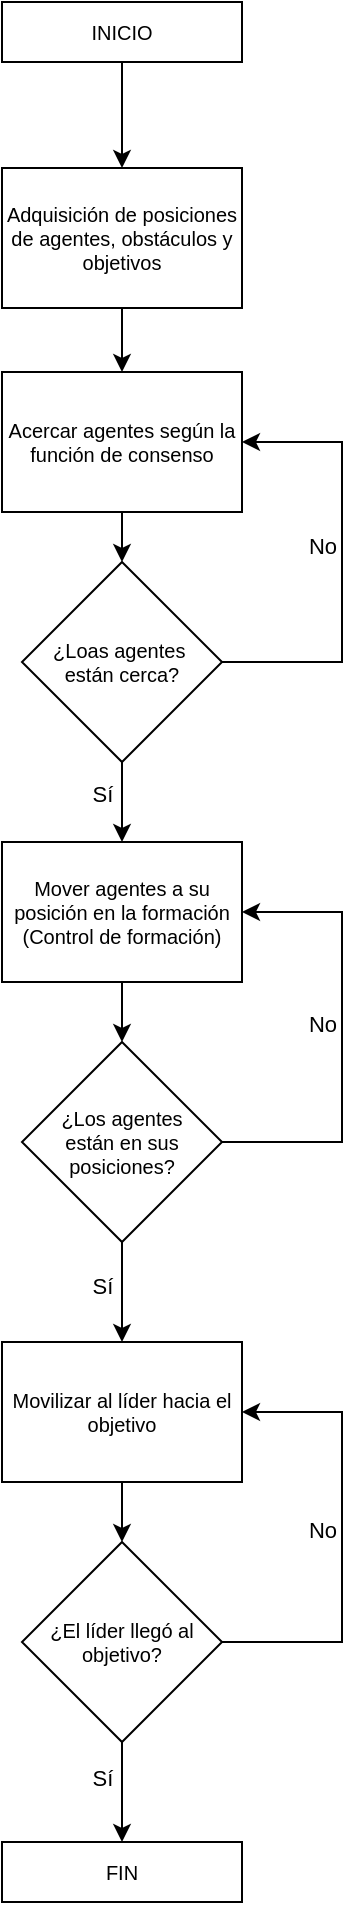 <mxfile version="24.8.3">
  <diagram name="Página-1" id="6vrjEmoiwTb1x8Nfarqo">
    <mxGraphModel dx="550" dy="934" grid="1" gridSize="10" guides="1" tooltips="1" connect="1" arrows="1" fold="1" page="1" pageScale="1" pageWidth="827" pageHeight="1169" math="0" shadow="0">
      <root>
        <mxCell id="0" />
        <mxCell id="1" parent="0" />
        <mxCell id="QjKX32XAMbgvtsEEkGVF-34" style="edgeStyle=orthogonalEdgeStyle;rounded=0;orthogonalLoop=1;jettySize=auto;html=1;entryX=0.5;entryY=0;entryDx=0;entryDy=0;" edge="1" parent="1" source="QjKX32XAMbgvtsEEkGVF-6" target="QjKX32XAMbgvtsEEkGVF-13">
          <mxGeometry relative="1" as="geometry" />
        </mxCell>
        <mxCell id="QjKX32XAMbgvtsEEkGVF-6" value="INICIO" style="rounded=0;whiteSpace=wrap;html=1;fontSize=10;" vertex="1" parent="1">
          <mxGeometry x="340" y="70" width="120" height="30" as="geometry" />
        </mxCell>
        <mxCell id="QjKX32XAMbgvtsEEkGVF-37" style="edgeStyle=orthogonalEdgeStyle;rounded=0;orthogonalLoop=1;jettySize=auto;html=1;exitX=0.5;exitY=1;exitDx=0;exitDy=0;entryX=0.5;entryY=0;entryDx=0;entryDy=0;" edge="1" parent="1" source="QjKX32XAMbgvtsEEkGVF-11" target="QjKX32XAMbgvtsEEkGVF-29">
          <mxGeometry relative="1" as="geometry" />
        </mxCell>
        <mxCell id="QjKX32XAMbgvtsEEkGVF-38" value="Sí" style="edgeLabel;html=1;align=center;verticalAlign=middle;resizable=0;points=[];" vertex="1" connectable="0" parent="QjKX32XAMbgvtsEEkGVF-37">
          <mxGeometry x="-0.2" relative="1" as="geometry">
            <mxPoint x="-10" as="offset" />
          </mxGeometry>
        </mxCell>
        <mxCell id="QjKX32XAMbgvtsEEkGVF-50" style="edgeStyle=orthogonalEdgeStyle;rounded=0;orthogonalLoop=1;jettySize=auto;html=1;exitX=1;exitY=0.5;exitDx=0;exitDy=0;entryX=1;entryY=0.5;entryDx=0;entryDy=0;" edge="1" parent="1" source="QjKX32XAMbgvtsEEkGVF-11" target="QjKX32XAMbgvtsEEkGVF-28">
          <mxGeometry relative="1" as="geometry">
            <Array as="points">
              <mxPoint x="510" y="400" />
              <mxPoint x="510" y="290" />
            </Array>
          </mxGeometry>
        </mxCell>
        <mxCell id="QjKX32XAMbgvtsEEkGVF-51" value="No" style="edgeLabel;html=1;align=center;verticalAlign=middle;resizable=0;points=[];" vertex="1" connectable="0" parent="QjKX32XAMbgvtsEEkGVF-50">
          <mxGeometry x="0.073" y="-1" relative="1" as="geometry">
            <mxPoint x="-11" as="offset" />
          </mxGeometry>
        </mxCell>
        <mxCell id="QjKX32XAMbgvtsEEkGVF-11" value="&lt;font style=&quot;font-size: 10px;&quot;&gt;¿Loas agentes&amp;nbsp;&lt;/font&gt;&lt;div&gt;&lt;font style=&quot;font-size: 10px;&quot;&gt;están cerca?&lt;/font&gt;&lt;/div&gt;" style="rhombus;whiteSpace=wrap;html=1;fontSize=10;spacing=2;spacingLeft=0;" vertex="1" parent="1">
          <mxGeometry x="350" y="350" width="100" height="100" as="geometry" />
        </mxCell>
        <mxCell id="QjKX32XAMbgvtsEEkGVF-35" style="edgeStyle=orthogonalEdgeStyle;rounded=0;orthogonalLoop=1;jettySize=auto;html=1;exitX=0.5;exitY=1;exitDx=0;exitDy=0;entryX=0.5;entryY=0;entryDx=0;entryDy=0;" edge="1" parent="1" source="QjKX32XAMbgvtsEEkGVF-13" target="QjKX32XAMbgvtsEEkGVF-28">
          <mxGeometry relative="1" as="geometry" />
        </mxCell>
        <mxCell id="QjKX32XAMbgvtsEEkGVF-13" value="Adquisición de posiciones de agentes, obstáculos y objetivos" style="rounded=0;whiteSpace=wrap;html=1;fontSize=10;" vertex="1" parent="1">
          <mxGeometry x="340" y="153" width="120" height="70" as="geometry" />
        </mxCell>
        <mxCell id="QjKX32XAMbgvtsEEkGVF-27" value="FIN" style="rounded=0;whiteSpace=wrap;html=1;fontSize=10;" vertex="1" parent="1">
          <mxGeometry x="340" y="990" width="120" height="30" as="geometry" />
        </mxCell>
        <mxCell id="QjKX32XAMbgvtsEEkGVF-36" style="edgeStyle=orthogonalEdgeStyle;rounded=0;orthogonalLoop=1;jettySize=auto;html=1;exitX=0.5;exitY=1;exitDx=0;exitDy=0;entryX=0.5;entryY=0;entryDx=0;entryDy=0;" edge="1" parent="1" source="QjKX32XAMbgvtsEEkGVF-28" target="QjKX32XAMbgvtsEEkGVF-11">
          <mxGeometry relative="1" as="geometry" />
        </mxCell>
        <mxCell id="QjKX32XAMbgvtsEEkGVF-28" value="Acercar agentes según la función de consenso" style="rounded=0;whiteSpace=wrap;html=1;fontSize=10;" vertex="1" parent="1">
          <mxGeometry x="340" y="255" width="120" height="70" as="geometry" />
        </mxCell>
        <mxCell id="QjKX32XAMbgvtsEEkGVF-39" style="edgeStyle=orthogonalEdgeStyle;rounded=0;orthogonalLoop=1;jettySize=auto;html=1;exitX=0.5;exitY=1;exitDx=0;exitDy=0;entryX=0.5;entryY=0;entryDx=0;entryDy=0;" edge="1" parent="1" source="QjKX32XAMbgvtsEEkGVF-29" target="QjKX32XAMbgvtsEEkGVF-30">
          <mxGeometry relative="1" as="geometry" />
        </mxCell>
        <mxCell id="QjKX32XAMbgvtsEEkGVF-29" value="Mover agentes a su posición en la formación (Control de formación)" style="rounded=0;whiteSpace=wrap;html=1;fontSize=10;" vertex="1" parent="1">
          <mxGeometry x="340" y="490" width="120" height="70" as="geometry" />
        </mxCell>
        <mxCell id="QjKX32XAMbgvtsEEkGVF-40" style="edgeStyle=orthogonalEdgeStyle;rounded=0;orthogonalLoop=1;jettySize=auto;html=1;exitX=0.5;exitY=1;exitDx=0;exitDy=0;entryX=0.5;entryY=0;entryDx=0;entryDy=0;" edge="1" parent="1" source="QjKX32XAMbgvtsEEkGVF-30" target="QjKX32XAMbgvtsEEkGVF-31">
          <mxGeometry relative="1" as="geometry" />
        </mxCell>
        <mxCell id="QjKX32XAMbgvtsEEkGVF-41" value="Sí" style="edgeLabel;html=1;align=center;verticalAlign=middle;resizable=0;points=[];" vertex="1" connectable="0" parent="QjKX32XAMbgvtsEEkGVF-40">
          <mxGeometry x="-0.119" relative="1" as="geometry">
            <mxPoint x="-10" as="offset" />
          </mxGeometry>
        </mxCell>
        <mxCell id="QjKX32XAMbgvtsEEkGVF-48" style="edgeStyle=orthogonalEdgeStyle;rounded=0;orthogonalLoop=1;jettySize=auto;html=1;exitX=1;exitY=0.5;exitDx=0;exitDy=0;entryX=1;entryY=0.5;entryDx=0;entryDy=0;" edge="1" parent="1" source="QjKX32XAMbgvtsEEkGVF-30" target="QjKX32XAMbgvtsEEkGVF-29">
          <mxGeometry relative="1" as="geometry">
            <Array as="points">
              <mxPoint x="510" y="640" />
              <mxPoint x="510" y="525" />
            </Array>
          </mxGeometry>
        </mxCell>
        <mxCell id="QjKX32XAMbgvtsEEkGVF-49" value="No" style="edgeLabel;html=1;align=center;verticalAlign=middle;resizable=0;points=[];" vertex="1" connectable="0" parent="QjKX32XAMbgvtsEEkGVF-48">
          <mxGeometry x="0.063" y="3" relative="1" as="geometry">
            <mxPoint x="-7" as="offset" />
          </mxGeometry>
        </mxCell>
        <mxCell id="QjKX32XAMbgvtsEEkGVF-30" value="¿Los agentes&lt;div&gt;están&amp;nbsp;&lt;span style=&quot;background-color: initial;&quot;&gt;en sus posiciones?&lt;/span&gt;&lt;/div&gt;" style="rhombus;whiteSpace=wrap;html=1;fontSize=10;spacing=2;spacingLeft=0;" vertex="1" parent="1">
          <mxGeometry x="350" y="590" width="100" height="100" as="geometry" />
        </mxCell>
        <mxCell id="QjKX32XAMbgvtsEEkGVF-42" style="edgeStyle=orthogonalEdgeStyle;rounded=0;orthogonalLoop=1;jettySize=auto;html=1;entryX=0.5;entryY=0;entryDx=0;entryDy=0;" edge="1" parent="1" source="QjKX32XAMbgvtsEEkGVF-31" target="QjKX32XAMbgvtsEEkGVF-32">
          <mxGeometry relative="1" as="geometry" />
        </mxCell>
        <mxCell id="QjKX32XAMbgvtsEEkGVF-31" value="Movilizar al líder hacia el objetivo" style="rounded=0;whiteSpace=wrap;html=1;fontSize=10;" vertex="1" parent="1">
          <mxGeometry x="340" y="740" width="120" height="70" as="geometry" />
        </mxCell>
        <mxCell id="QjKX32XAMbgvtsEEkGVF-43" style="edgeStyle=orthogonalEdgeStyle;rounded=0;orthogonalLoop=1;jettySize=auto;html=1;entryX=0.5;entryY=0;entryDx=0;entryDy=0;" edge="1" parent="1" source="QjKX32XAMbgvtsEEkGVF-32" target="QjKX32XAMbgvtsEEkGVF-27">
          <mxGeometry relative="1" as="geometry" />
        </mxCell>
        <mxCell id="QjKX32XAMbgvtsEEkGVF-44" value="Sí" style="edgeLabel;html=1;align=center;verticalAlign=middle;resizable=0;points=[];" vertex="1" connectable="0" parent="QjKX32XAMbgvtsEEkGVF-43">
          <mxGeometry x="-0.279" relative="1" as="geometry">
            <mxPoint x="-10" as="offset" />
          </mxGeometry>
        </mxCell>
        <mxCell id="QjKX32XAMbgvtsEEkGVF-45" style="edgeStyle=orthogonalEdgeStyle;rounded=0;orthogonalLoop=1;jettySize=auto;html=1;exitX=1;exitY=0.5;exitDx=0;exitDy=0;entryX=1;entryY=0.5;entryDx=0;entryDy=0;" edge="1" parent="1" source="QjKX32XAMbgvtsEEkGVF-32" target="QjKX32XAMbgvtsEEkGVF-31">
          <mxGeometry relative="1" as="geometry">
            <Array as="points">
              <mxPoint x="510" y="890" />
              <mxPoint x="510" y="775" />
            </Array>
          </mxGeometry>
        </mxCell>
        <mxCell id="QjKX32XAMbgvtsEEkGVF-46" value="No" style="edgeLabel;html=1;align=center;verticalAlign=middle;resizable=0;points=[];" vertex="1" connectable="0" parent="QjKX32XAMbgvtsEEkGVF-45">
          <mxGeometry x="0.031" y="4" relative="1" as="geometry">
            <mxPoint x="-6" as="offset" />
          </mxGeometry>
        </mxCell>
        <mxCell id="QjKX32XAMbgvtsEEkGVF-32" value="¿El líder llegó al&lt;div&gt;objetivo?&lt;/div&gt;" style="rhombus;whiteSpace=wrap;html=1;fontSize=10;spacing=2;spacingLeft=0;" vertex="1" parent="1">
          <mxGeometry x="350" y="840" width="100" height="100" as="geometry" />
        </mxCell>
      </root>
    </mxGraphModel>
  </diagram>
</mxfile>
